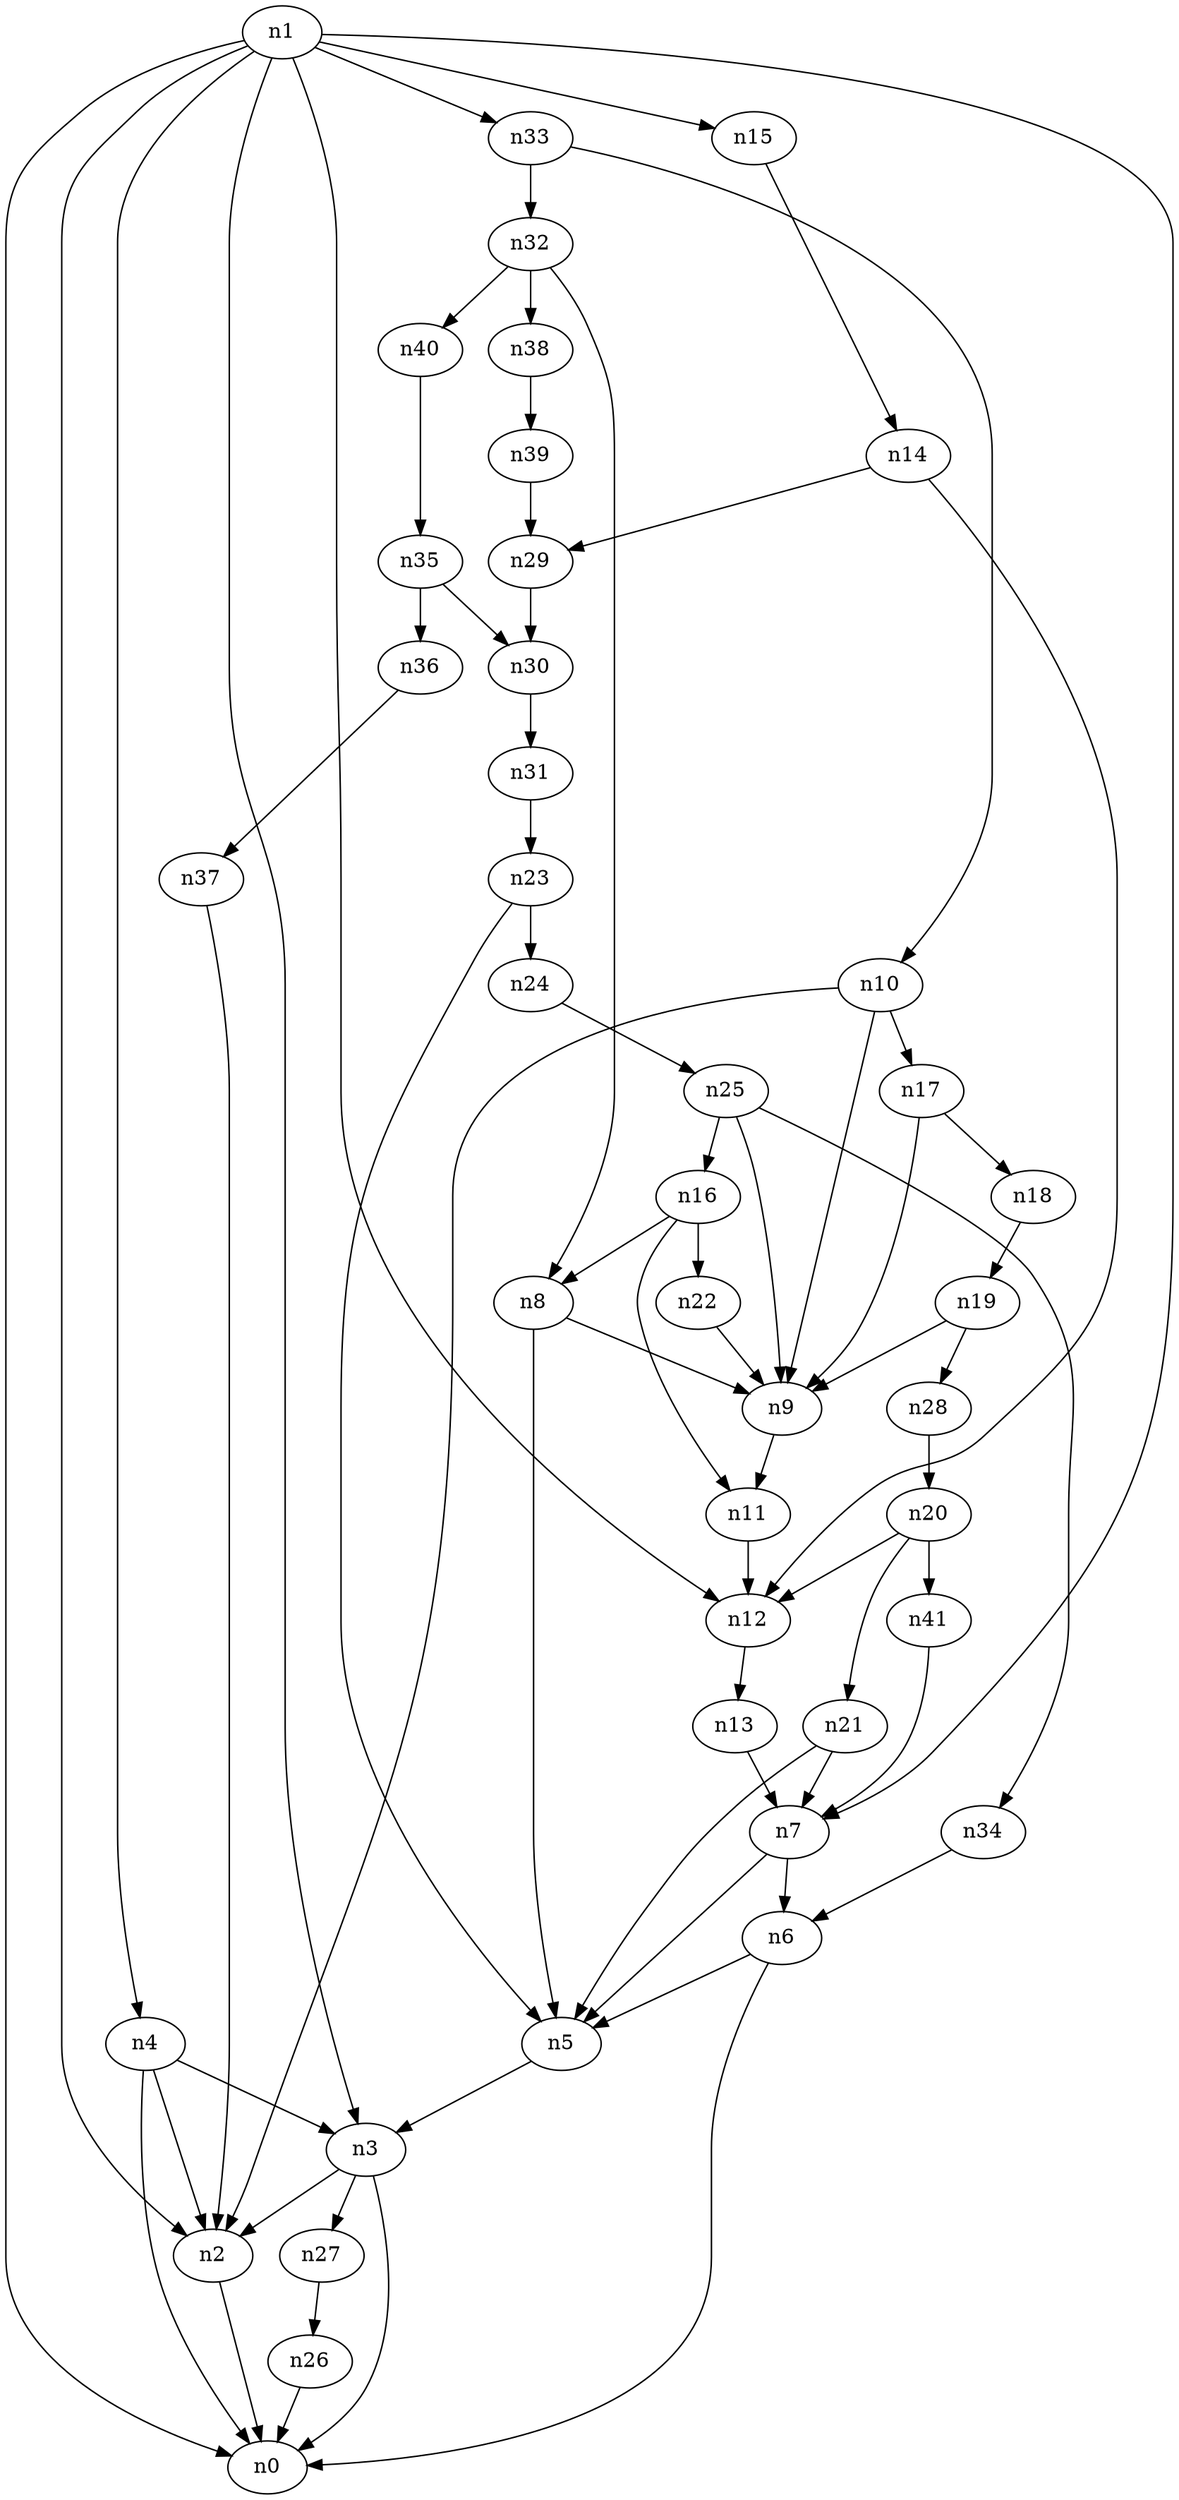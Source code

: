 digraph G {
	n1 -> n0	 [_graphml_id=e0];
	n1 -> n2	 [_graphml_id=e1];
	n1 -> n3	 [_graphml_id=e6];
	n1 -> n4	 [_graphml_id=e9];
	n1 -> n7	 [_graphml_id=e14];
	n1 -> n12	 [_graphml_id=e29];
	n1 -> n15	 [_graphml_id=e26];
	n1 -> n33	 [_graphml_id=e56];
	n2 -> n0	 [_graphml_id=e5];
	n3 -> n0	 [_graphml_id=e8];
	n3 -> n2	 [_graphml_id=e2];
	n3 -> n27	 [_graphml_id=e46];
	n4 -> n0	 [_graphml_id=e4];
	n4 -> n2	 [_graphml_id=e7];
	n4 -> n3	 [_graphml_id=e3];
	n5 -> n3	 [_graphml_id=e10];
	n6 -> n0	 [_graphml_id=e12];
	n6 -> n5	 [_graphml_id=e11];
	n7 -> n5	 [_graphml_id=e13];
	n7 -> n6	 [_graphml_id=e15];
	n8 -> n5	 [_graphml_id=e16];
	n8 -> n9	 [_graphml_id=e17];
	n9 -> n11	 [_graphml_id=e20];
	n10 -> n2	 [_graphml_id=e19];
	n10 -> n9	 [_graphml_id=e18];
	n10 -> n17	 [_graphml_id=e30];
	n11 -> n12	 [_graphml_id=e21];
	n12 -> n13	 [_graphml_id=e22];
	n13 -> n7	 [_graphml_id=e23];
	n14 -> n12	 [_graphml_id=e24];
	n14 -> n29	 [_graphml_id=e50];
	n15 -> n14	 [_graphml_id=e25];
	n16 -> n8	 [_graphml_id=e28];
	n16 -> n11	 [_graphml_id=e27];
	n16 -> n22	 [_graphml_id=e38];
	n17 -> n9	 [_graphml_id=e49];
	n17 -> n18	 [_graphml_id=e31];
	n18 -> n19	 [_graphml_id=e32];
	n19 -> n9	 [_graphml_id=e33];
	n19 -> n28	 [_graphml_id=e47];
	n20 -> n12	 [_graphml_id=e34];
	n20 -> n21	 [_graphml_id=e35];
	n20 -> n41	 [_graphml_id=e70];
	n21 -> n5	 [_graphml_id=e36];
	n21 -> n7	 [_graphml_id=e39];
	n22 -> n9	 [_graphml_id=e37];
	n23 -> n5	 [_graphml_id=e40];
	n23 -> n24	 [_graphml_id=e41];
	n24 -> n25	 [_graphml_id=e42];
	n25 -> n9	 [_graphml_id=e69];
	n25 -> n16	 [_graphml_id=e43];
	n25 -> n34	 [_graphml_id=e57];
	n26 -> n0	 [_graphml_id=e44];
	n27 -> n26	 [_graphml_id=e45];
	n28 -> n20	 [_graphml_id=e48];
	n29 -> n30	 [_graphml_id=e51];
	n30 -> n31	 [_graphml_id=e52];
	n31 -> n23	 [_graphml_id=e53];
	n32 -> n8	 [_graphml_id=e54];
	n32 -> n38	 [_graphml_id=e64];
	n32 -> n40	 [_graphml_id=e68];
	n33 -> n10	 [_graphml_id=e59];
	n33 -> n32	 [_graphml_id=e55];
	n34 -> n6	 [_graphml_id=e58];
	n35 -> n30	 [_graphml_id=e60];
	n35 -> n36	 [_graphml_id=e61];
	n36 -> n37	 [_graphml_id=e62];
	n37 -> n2	 [_graphml_id=e63];
	n38 -> n39	 [_graphml_id=e65];
	n39 -> n29	 [_graphml_id=e66];
	n40 -> n35	 [_graphml_id=e67];
	n41 -> n7	 [_graphml_id=e71];
}
